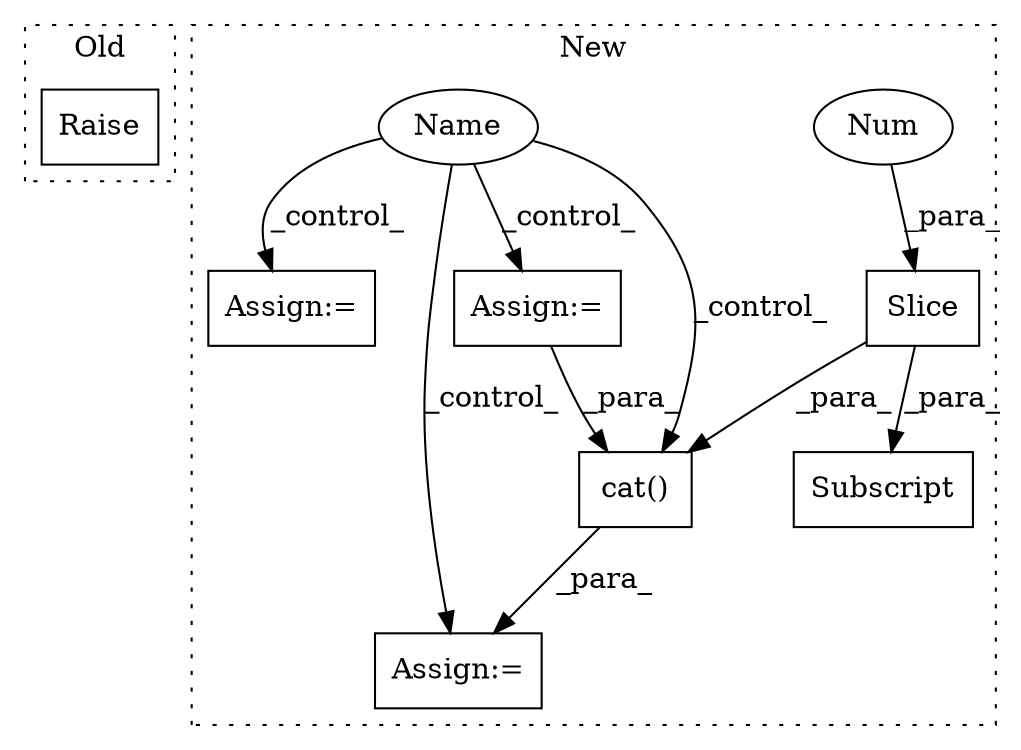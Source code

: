 digraph G {
subgraph cluster0 {
1 [label="Raise" a="91" s="1438" l="6" shape="box"];
label = "Old";
style="dotted";
}
subgraph cluster1 {
2 [label="Slice" a="80" s="2428" l="1" shape="box"];
3 [label="Subscript" a="63" s="2423,0" l="8,0" shape="box"];
4 [label="Num" a="76" s="2428" l="1" shape="ellipse"];
5 [label="cat()" a="75" s="2412,2438" l="10,8" shape="box"];
6 [label="Name" a="87" s="2203" l="1" shape="ellipse"];
7 [label="Assign:=" a="68" s="2244" l="14" shape="box"];
8 [label="Assign:=" a="68" s="2409" l="3" shape="box"];
9 [label="Assign:=" a="68" s="2299" l="3" shape="box"];
label = "New";
style="dotted";
}
2 -> 5 [label="_para_"];
2 -> 3 [label="_para_"];
4 -> 2 [label="_para_"];
5 -> 8 [label="_para_"];
6 -> 5 [label="_control_"];
6 -> 7 [label="_control_"];
6 -> 9 [label="_control_"];
6 -> 8 [label="_control_"];
9 -> 5 [label="_para_"];
}